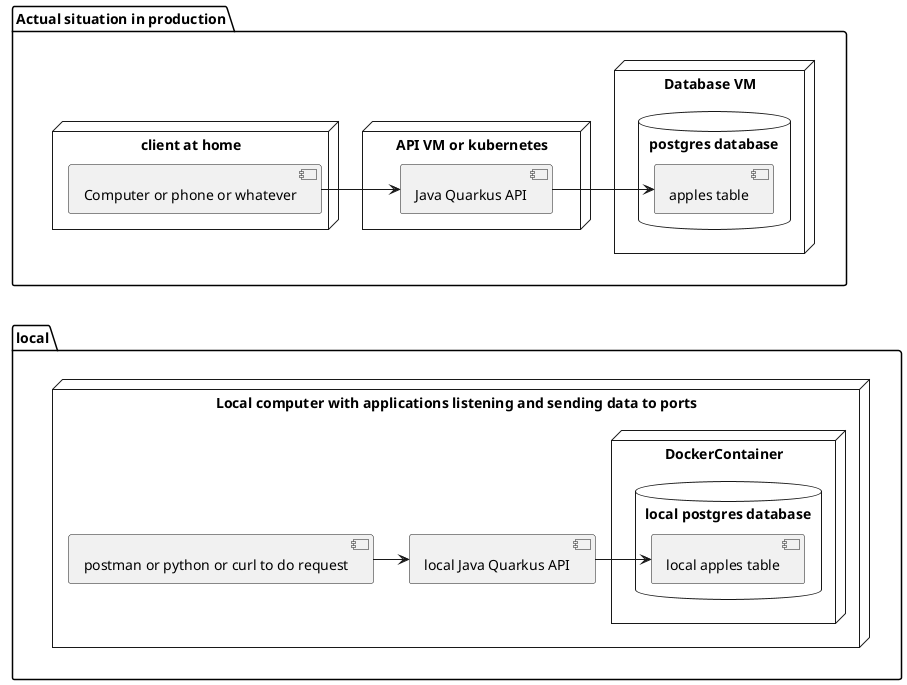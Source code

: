 @startuml
'https://plantuml.com/component-diagram


package "Actual situation in production" {
  node DatabaseVM as "Database VM"{
    database "postgres database"{
        [apples table]
    }
  }
  node APIVM as "API VM or kubernetes"{
        [Java Quarkus API]
  }

  node CLIENT as "client at home"  {
       [Computer or phone or whatever]
  }

}

package "local" {
  node localhost as "Local computer with applications listening and sending data to ports"{
    node DockerContainer {
        database "local postgres database"{
            [local apples table]
        }
    }
    [postman or python or curl to do request]
    [local Java Quarkus API]
  }
}

"Actual situation in production" -[hidden]-> "local"

[Computer or phone or whatever] -> [Java Quarkus API]
[Java Quarkus API] -> [apples table]

[postman or python or curl to do request] -> [local Java Quarkus API]
[local Java Quarkus API] -> [local apples table]


@enduml